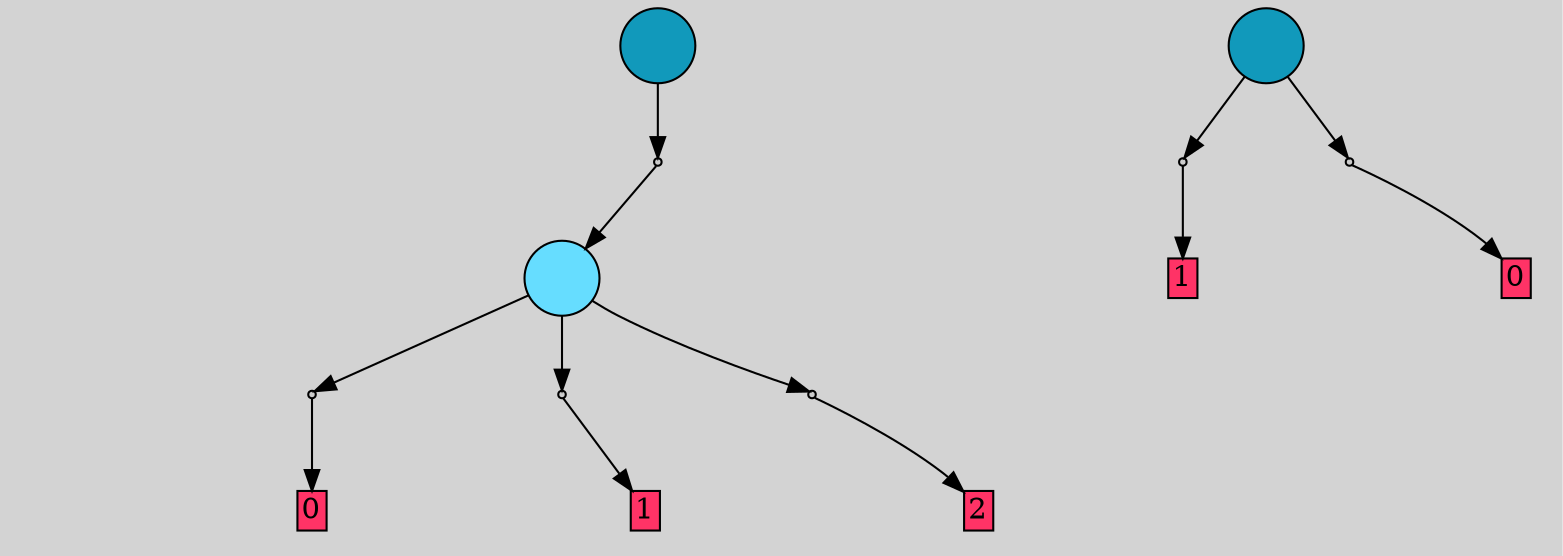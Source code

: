 // File exported with GEGELATI v1.3.1
// On the 2024-04-01 23:59:53
// With the File::TPGGraphDotExporter
digraph{
	graph[pad = "0.212, 0.055" bgcolor = lightgray]
	node[shape=circle style = filled label = ""]
		T0 [fillcolor="#1199bb"]
		T1 [fillcolor="#66ddff"]
		T2 [fillcolor="#1199bb"]
		P0 [fillcolor="#cccccc" shape=point] //
		I0 [shape=box style=invis label="0|0&1|1#1|2&#92;n"]
		P0 -> I0[style=invis]
		T0 -> P0 -> T1
		P1 [fillcolor="#cccccc" shape=point] //
		I1 [shape=box style=invis label="1|0&0|1#0|0&#92;n"]
		P1 -> I1[style=invis]
		A0 [fillcolor="#ff3366" shape=box margin=0.03 width=0 height=0 label="0"]
		T1 -> P1 -> A0
		P2 [fillcolor="#cccccc" shape=point] //
		I2 [shape=box style=invis label="1|0&0|1#0|0&#92;n"]
		P2 -> I2[style=invis]
		A1 [fillcolor="#ff3366" shape=box margin=0.03 width=0 height=0 label="1"]
		T1 -> P2 -> A1
		P3 [fillcolor="#cccccc" shape=point] //
		I3 [shape=box style=invis label="0|0&1|1#1|2&#92;n"]
		P3 -> I3[style=invis]
		A2 [fillcolor="#ff3366" shape=box margin=0.03 width=0 height=0 label="2"]
		T1 -> P3 -> A2
		P4 [fillcolor="#cccccc" shape=point] //
		I4 [shape=box style=invis label="1|0&0|1#0|0&#92;n"]
		P4 -> I4[style=invis]
		A3 [fillcolor="#ff3366" shape=box margin=0.03 width=0 height=0 label="1"]
		T2 -> P4 -> A3
		P5 [fillcolor="#cccccc" shape=point] //
		I5 [shape=box style=invis label="0|0&1|1#1|2&#92;n"]
		P5 -> I5[style=invis]
		A4 [fillcolor="#ff3366" shape=box margin=0.03 width=0 height=0 label="0"]
		T2 -> P5 -> A4
		{ rank= same T0 T2 }
}
